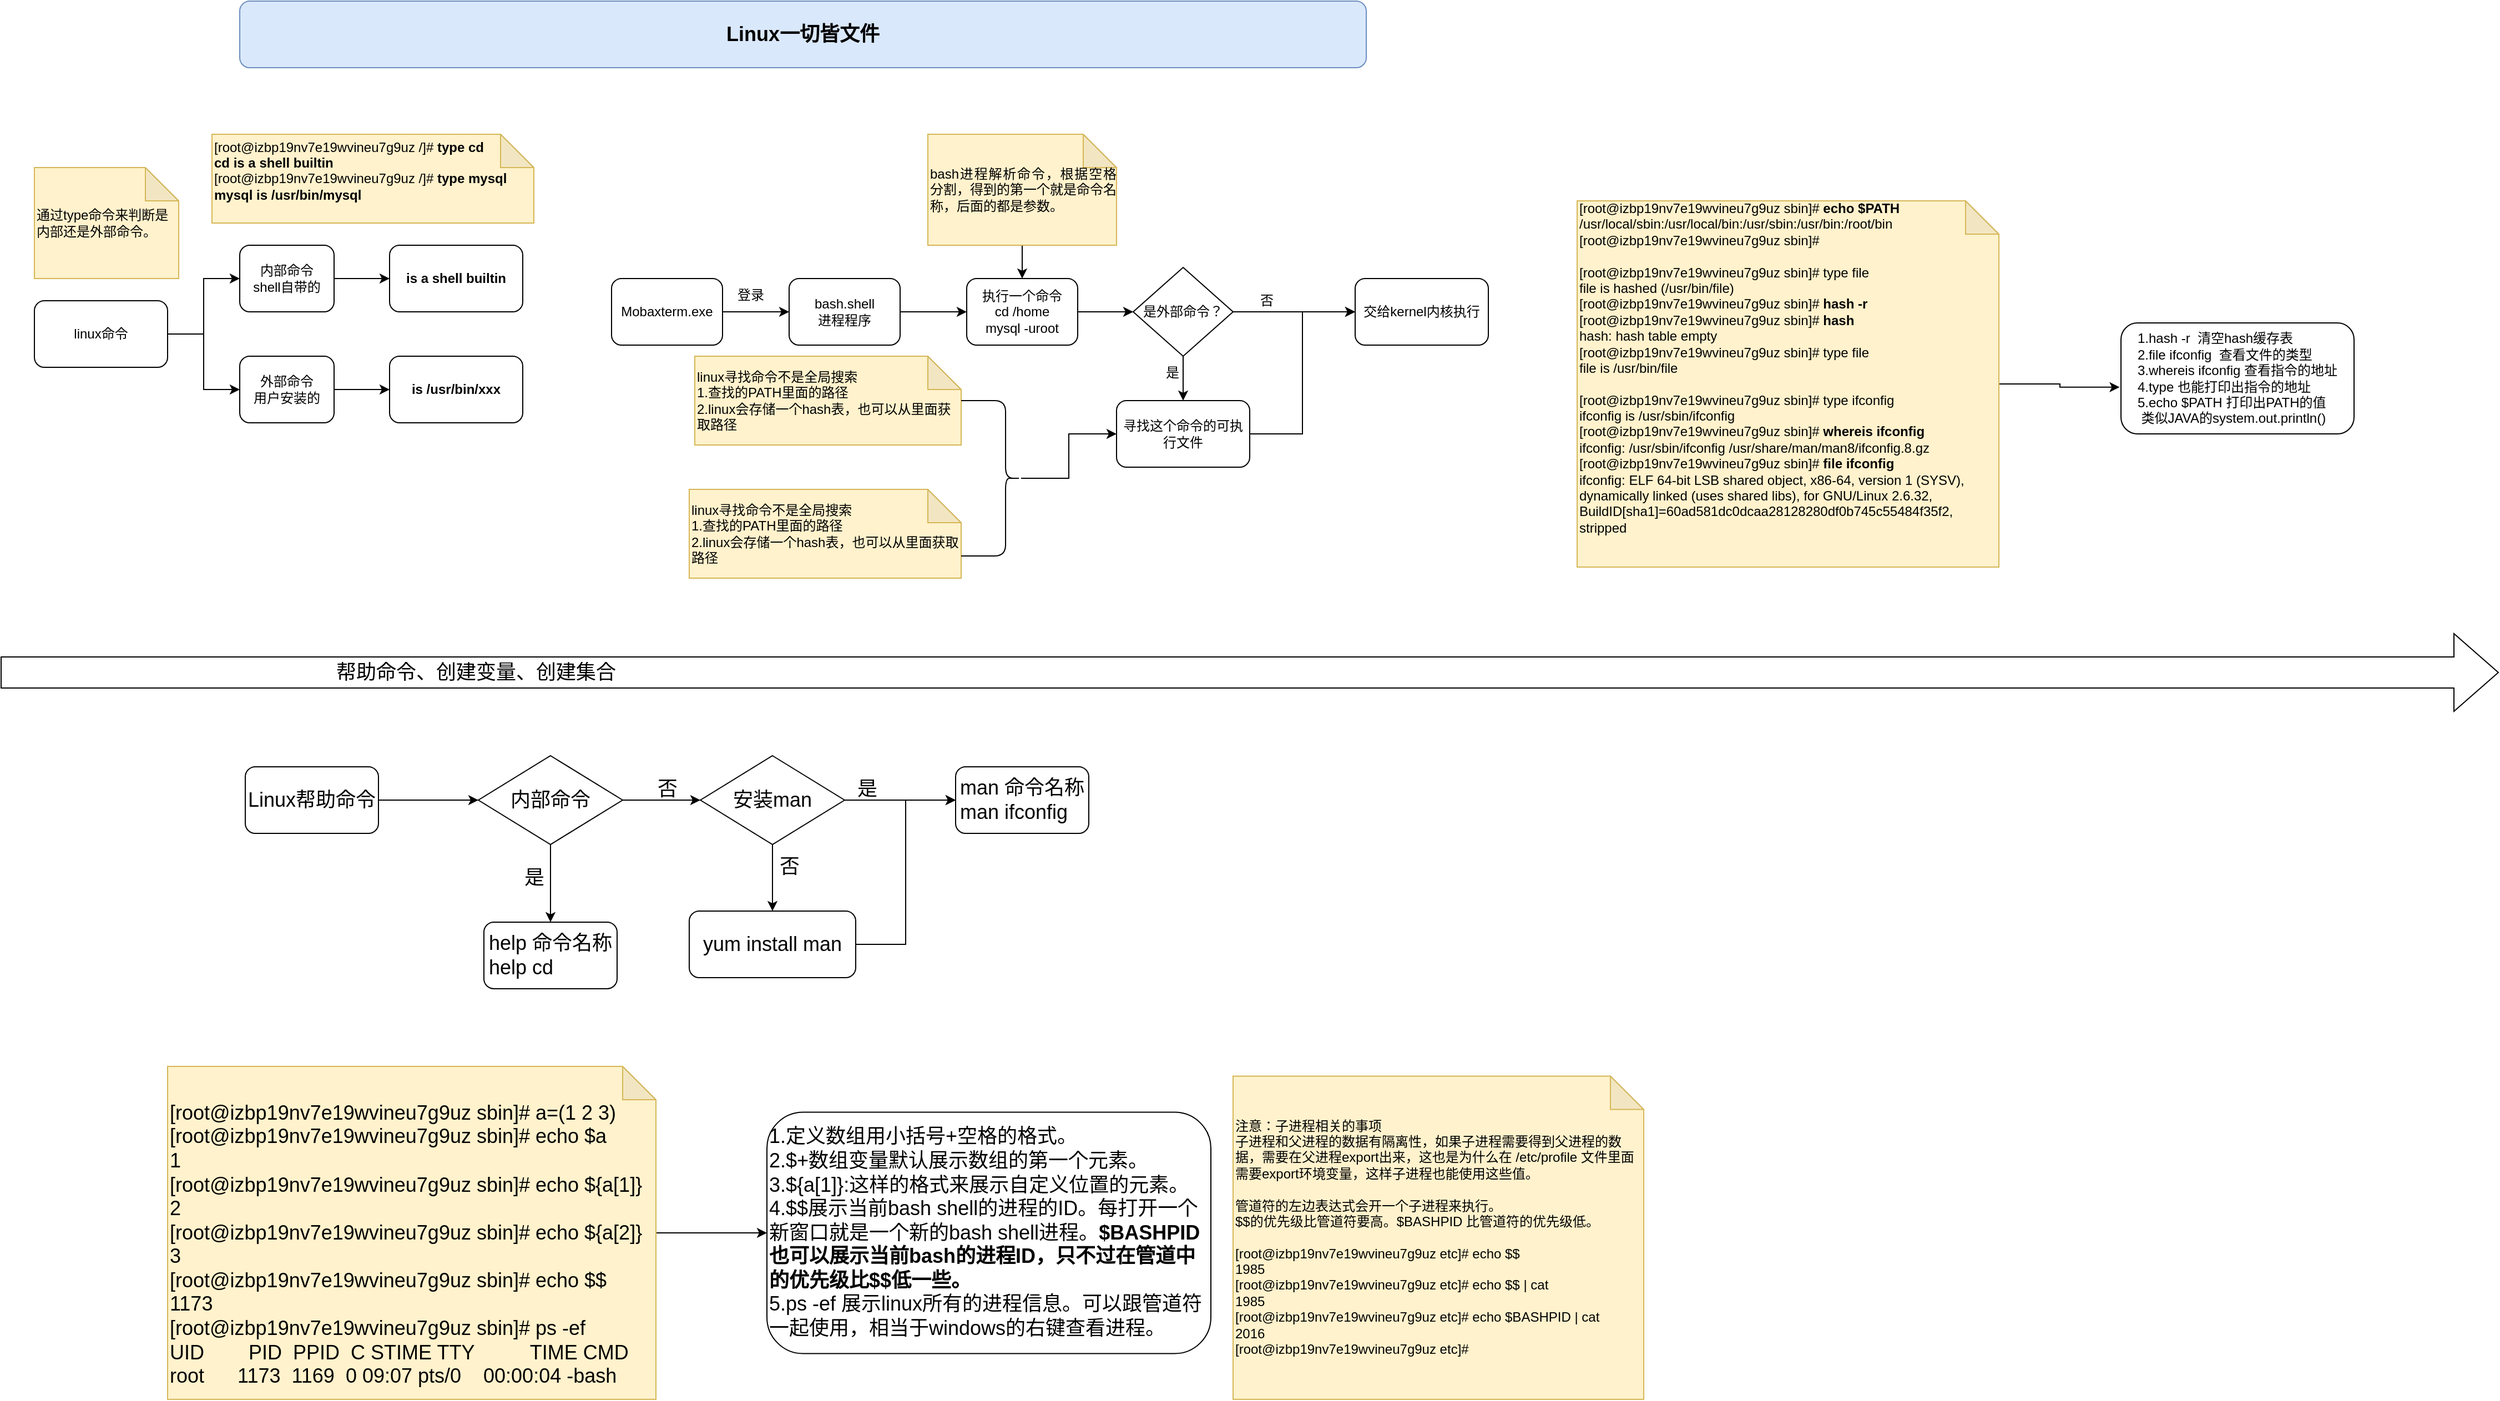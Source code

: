 <mxfile version="20.3.0" type="github">
  <diagram id="oAzEaGaUQTRbANgigkAJ" name="第 1 页">
    <mxGraphModel dx="1426" dy="1941" grid="1" gridSize="10" guides="1" tooltips="1" connect="1" arrows="1" fold="1" page="1" pageScale="1" pageWidth="827" pageHeight="1169" math="0" shadow="0">
      <root>
        <mxCell id="0" />
        <mxCell id="1" parent="0" />
        <mxCell id="oppgy_vlvS0_JxThyo8Q-2" style="edgeStyle=orthogonalEdgeStyle;rounded=0;orthogonalLoop=1;jettySize=auto;html=1;exitX=1;exitY=0.5;exitDx=0;exitDy=0;" parent="1" source="oppgy_vlvS0_JxThyo8Q-1" edge="1">
          <mxGeometry relative="1" as="geometry">
            <mxPoint x="710" y="-50" as="targetPoint" />
          </mxGeometry>
        </mxCell>
        <mxCell id="oppgy_vlvS0_JxThyo8Q-1" value="Mobaxterm.exe" style="rounded=1;whiteSpace=wrap;html=1;" parent="1" vertex="1">
          <mxGeometry x="550" y="-80" width="100" height="60" as="geometry" />
        </mxCell>
        <mxCell id="oppgy_vlvS0_JxThyo8Q-5" style="edgeStyle=orthogonalEdgeStyle;rounded=0;orthogonalLoop=1;jettySize=auto;html=1;" parent="1" source="oppgy_vlvS0_JxThyo8Q-3" edge="1">
          <mxGeometry relative="1" as="geometry">
            <mxPoint x="870" y="-50" as="targetPoint" />
          </mxGeometry>
        </mxCell>
        <mxCell id="oppgy_vlvS0_JxThyo8Q-3" value="bash.shell&lt;br&gt;进程程序" style="rounded=1;whiteSpace=wrap;html=1;" parent="1" vertex="1">
          <mxGeometry x="710" y="-80" width="100" height="60" as="geometry" />
        </mxCell>
        <mxCell id="oppgy_vlvS0_JxThyo8Q-4" value="登录" style="text;html=1;align=center;verticalAlign=middle;resizable=0;points=[];autosize=1;strokeColor=none;fillColor=none;" parent="1" vertex="1">
          <mxGeometry x="650" y="-80" width="50" height="30" as="geometry" />
        </mxCell>
        <mxCell id="oppgy_vlvS0_JxThyo8Q-26" style="edgeStyle=orthogonalEdgeStyle;rounded=0;orthogonalLoop=1;jettySize=auto;html=1;entryX=0;entryY=0.5;entryDx=0;entryDy=0;" parent="1" source="oppgy_vlvS0_JxThyo8Q-6" target="oppgy_vlvS0_JxThyo8Q-25" edge="1">
          <mxGeometry relative="1" as="geometry" />
        </mxCell>
        <mxCell id="oppgy_vlvS0_JxThyo8Q-6" value="执行一个命令&lt;br&gt;cd /home&lt;br&gt;mysql -uroot" style="rounded=1;whiteSpace=wrap;html=1;" parent="1" vertex="1">
          <mxGeometry x="870" y="-80" width="100" height="60" as="geometry" />
        </mxCell>
        <mxCell id="oppgy_vlvS0_JxThyo8Q-24" style="edgeStyle=orthogonalEdgeStyle;rounded=0;orthogonalLoop=1;jettySize=auto;html=1;" parent="1" source="oppgy_vlvS0_JxThyo8Q-10" target="oppgy_vlvS0_JxThyo8Q-6" edge="1">
          <mxGeometry relative="1" as="geometry" />
        </mxCell>
        <mxCell id="oppgy_vlvS0_JxThyo8Q-10" value="&lt;div style=&quot;text-align: justify;&quot;&gt;&lt;span style=&quot;background-color: initial;&quot;&gt;bash进程解析命令，根据空格分割，得到的第一个就是命令名称，后面的都是参数。&lt;/span&gt;&lt;/div&gt;" style="shape=note;whiteSpace=wrap;html=1;backgroundOutline=1;darkOpacity=0.05;fillColor=#fff2cc;strokeColor=#d6b656;align=left;" parent="1" vertex="1">
          <mxGeometry x="835" y="-210" width="170" height="100" as="geometry" />
        </mxCell>
        <mxCell id="oppgy_vlvS0_JxThyo8Q-16" style="edgeStyle=orthogonalEdgeStyle;rounded=0;orthogonalLoop=1;jettySize=auto;html=1;exitX=1;exitY=0.5;exitDx=0;exitDy=0;entryX=0;entryY=0.5;entryDx=0;entryDy=0;" parent="1" source="oppgy_vlvS0_JxThyo8Q-12" target="oppgy_vlvS0_JxThyo8Q-13" edge="1">
          <mxGeometry relative="1" as="geometry" />
        </mxCell>
        <mxCell id="oppgy_vlvS0_JxThyo8Q-17" style="edgeStyle=orthogonalEdgeStyle;rounded=0;orthogonalLoop=1;jettySize=auto;html=1;exitX=1;exitY=0.5;exitDx=0;exitDy=0;entryX=0;entryY=0.5;entryDx=0;entryDy=0;" parent="1" source="oppgy_vlvS0_JxThyo8Q-12" target="oppgy_vlvS0_JxThyo8Q-14" edge="1">
          <mxGeometry relative="1" as="geometry" />
        </mxCell>
        <mxCell id="oppgy_vlvS0_JxThyo8Q-12" value="linux命令" style="rounded=1;whiteSpace=wrap;html=1;" parent="1" vertex="1">
          <mxGeometry x="30" y="-60" width="120" height="60" as="geometry" />
        </mxCell>
        <mxCell id="oppgy_vlvS0_JxThyo8Q-31" style="edgeStyle=orthogonalEdgeStyle;rounded=0;orthogonalLoop=1;jettySize=auto;html=1;entryX=0;entryY=0.5;entryDx=0;entryDy=0;" parent="1" source="oppgy_vlvS0_JxThyo8Q-13" target="oppgy_vlvS0_JxThyo8Q-30" edge="1">
          <mxGeometry relative="1" as="geometry" />
        </mxCell>
        <mxCell id="oppgy_vlvS0_JxThyo8Q-13" value="内部命令&lt;br&gt;shell自带的" style="rounded=1;whiteSpace=wrap;html=1;" parent="1" vertex="1">
          <mxGeometry x="215" y="-110" width="85" height="60" as="geometry" />
        </mxCell>
        <mxCell id="oppgy_vlvS0_JxThyo8Q-33" style="edgeStyle=orthogonalEdgeStyle;rounded=0;orthogonalLoop=1;jettySize=auto;html=1;entryX=0;entryY=0.5;entryDx=0;entryDy=0;" parent="1" source="oppgy_vlvS0_JxThyo8Q-14" target="oppgy_vlvS0_JxThyo8Q-32" edge="1">
          <mxGeometry relative="1" as="geometry" />
        </mxCell>
        <mxCell id="oppgy_vlvS0_JxThyo8Q-14" value="外部命令&lt;br&gt;用户安装的" style="rounded=1;whiteSpace=wrap;html=1;" parent="1" vertex="1">
          <mxGeometry x="215" y="-10" width="85" height="60" as="geometry" />
        </mxCell>
        <mxCell id="oppgy_vlvS0_JxThyo8Q-19" value="通过type命令来判断是内部还是外部命令。" style="shape=note;whiteSpace=wrap;html=1;backgroundOutline=1;darkOpacity=0.05;fillColor=#fff2cc;strokeColor=#d6b656;align=left;" parent="1" vertex="1">
          <mxGeometry x="30" y="-180" width="130" height="100" as="geometry" />
        </mxCell>
        <mxCell id="oppgy_vlvS0_JxThyo8Q-20" value="&lt;div&gt;[root@izbp19nv7e19wvineu7g9uz /]# &lt;b&gt;type cd&lt;/b&gt;&lt;/div&gt;&lt;div&gt;&lt;b&gt;cd is a shell builtin&lt;/b&gt;&lt;/div&gt;&lt;div&gt;[root@izbp19nv7e19wvineu7g9uz /]# &lt;b&gt;type mysql&lt;/b&gt;&lt;/div&gt;&lt;div&gt;&lt;b&gt;mysql is /usr/bin/mysql&lt;/b&gt;&lt;/div&gt;&lt;div&gt;&lt;br&gt;&lt;/div&gt;" style="shape=note;whiteSpace=wrap;html=1;backgroundOutline=1;darkOpacity=0.05;fillColor=#fff2cc;strokeColor=#d6b656;align=left;" parent="1" vertex="1">
          <mxGeometry x="190" y="-210" width="290" height="80" as="geometry" />
        </mxCell>
        <mxCell id="oppgy_vlvS0_JxThyo8Q-35" style="edgeStyle=orthogonalEdgeStyle;rounded=0;orthogonalLoop=1;jettySize=auto;html=1;entryX=0;entryY=0.5;entryDx=0;entryDy=0;" parent="1" source="oppgy_vlvS0_JxThyo8Q-23" target="oppgy_vlvS0_JxThyo8Q-34" edge="1">
          <mxGeometry relative="1" as="geometry" />
        </mxCell>
        <mxCell id="oppgy_vlvS0_JxThyo8Q-23" value="寻找这个命令的可执行文件" style="rounded=1;whiteSpace=wrap;html=1;" parent="1" vertex="1">
          <mxGeometry x="1005" y="30" width="120" height="60" as="geometry" />
        </mxCell>
        <mxCell id="oppgy_vlvS0_JxThyo8Q-28" style="edgeStyle=orthogonalEdgeStyle;rounded=0;orthogonalLoop=1;jettySize=auto;html=1;" parent="1" source="oppgy_vlvS0_JxThyo8Q-25" target="oppgy_vlvS0_JxThyo8Q-23" edge="1">
          <mxGeometry relative="1" as="geometry" />
        </mxCell>
        <mxCell id="oppgy_vlvS0_JxThyo8Q-36" style="edgeStyle=orthogonalEdgeStyle;rounded=0;orthogonalLoop=1;jettySize=auto;html=1;entryX=0;entryY=0.5;entryDx=0;entryDy=0;" parent="1" source="oppgy_vlvS0_JxThyo8Q-25" target="oppgy_vlvS0_JxThyo8Q-34" edge="1">
          <mxGeometry relative="1" as="geometry" />
        </mxCell>
        <mxCell id="oppgy_vlvS0_JxThyo8Q-25" value="是外部命令？" style="rhombus;whiteSpace=wrap;html=1;" parent="1" vertex="1">
          <mxGeometry x="1020" y="-90" width="90" height="80" as="geometry" />
        </mxCell>
        <mxCell id="oppgy_vlvS0_JxThyo8Q-29" value="是" style="text;html=1;align=center;verticalAlign=middle;resizable=0;points=[];autosize=1;strokeColor=none;fillColor=none;" parent="1" vertex="1">
          <mxGeometry x="1035" y="-10" width="40" height="30" as="geometry" />
        </mxCell>
        <mxCell id="oppgy_vlvS0_JxThyo8Q-30" value="&lt;b style=&quot;text-align: left;&quot;&gt;is a shell builtin&lt;/b&gt;" style="rounded=1;whiteSpace=wrap;html=1;" parent="1" vertex="1">
          <mxGeometry x="350" y="-110" width="120" height="60" as="geometry" />
        </mxCell>
        <mxCell id="oppgy_vlvS0_JxThyo8Q-32" value="&lt;b style=&quot;text-align: left;&quot;&gt;is /usr/bin/xxx&lt;/b&gt;" style="rounded=1;whiteSpace=wrap;html=1;" parent="1" vertex="1">
          <mxGeometry x="350" y="-10" width="120" height="60" as="geometry" />
        </mxCell>
        <mxCell id="oppgy_vlvS0_JxThyo8Q-34" value="交给kernel内核执行" style="rounded=1;whiteSpace=wrap;html=1;" parent="1" vertex="1">
          <mxGeometry x="1220" y="-80" width="120" height="60" as="geometry" />
        </mxCell>
        <mxCell id="oppgy_vlvS0_JxThyo8Q-37" value="否" style="text;html=1;align=center;verticalAlign=middle;resizable=0;points=[];autosize=1;strokeColor=none;fillColor=none;" parent="1" vertex="1">
          <mxGeometry x="1120" y="-75" width="40" height="30" as="geometry" />
        </mxCell>
        <mxCell id="oppgy_vlvS0_JxThyo8Q-38" value="linux寻找命令不是全局搜索&lt;br&gt;1.查找的PATH里面的路径&lt;br&gt;&lt;div style=&quot;&quot;&gt;&lt;span style=&quot;background-color: initial;&quot;&gt;2.linux会存储一个hash表，也可以从里面获取路径&lt;/span&gt;&lt;/div&gt;" style="shape=note;whiteSpace=wrap;html=1;backgroundOutline=1;darkOpacity=0.05;fillColor=#fff2cc;strokeColor=#d6b656;align=left;" parent="1" vertex="1">
          <mxGeometry x="625" y="-10" width="240" height="80" as="geometry" />
        </mxCell>
        <mxCell id="oppgy_vlvS0_JxThyo8Q-39" value="linux寻找命令不是全局搜索&lt;br&gt;1.查找的PATH里面的路径&lt;br&gt;&lt;div style=&quot;&quot;&gt;&lt;span style=&quot;background-color: initial;&quot;&gt;2.linux会存储一个hash表，也可以从里面获取路径&lt;/span&gt;&lt;/div&gt;" style="shape=note;whiteSpace=wrap;html=1;backgroundOutline=1;darkOpacity=0.05;fillColor=#fff2cc;strokeColor=#d6b656;align=left;" parent="1" vertex="1">
          <mxGeometry x="620" y="110" width="245" height="80" as="geometry" />
        </mxCell>
        <mxCell id="oppgy_vlvS0_JxThyo8Q-46" style="edgeStyle=orthogonalEdgeStyle;rounded=0;orthogonalLoop=1;jettySize=auto;html=1;entryX=-0.006;entryY=0.579;entryDx=0;entryDy=0;entryPerimeter=0;fontSize=18;" parent="1" source="oppgy_vlvS0_JxThyo8Q-40" target="oppgy_vlvS0_JxThyo8Q-44" edge="1">
          <mxGeometry relative="1" as="geometry" />
        </mxCell>
        <mxCell id="oppgy_vlvS0_JxThyo8Q-40" value="&lt;div&gt;&lt;div&gt;[root@izbp19nv7e19wvineu7g9uz sbin]# &lt;b&gt;echo $PATH&lt;/b&gt;&lt;/div&gt;&lt;div&gt;/usr/local/sbin:/usr/local/bin:/usr/sbin:/usr/bin:/root/bin&lt;/div&gt;&lt;div&gt;[root@izbp19nv7e19wvineu7g9uz sbin]#&lt;/div&gt;&lt;/div&gt;&lt;div&gt;&lt;br&gt;&lt;/div&gt;&lt;div&gt;[root@izbp19nv7e19wvineu7g9uz sbin]# type file&lt;/div&gt;&lt;div&gt;file is hashed (/usr/bin/file)&lt;/div&gt;&lt;div&gt;[root@izbp19nv7e19wvineu7g9uz sbin]# &lt;b&gt;hash -r&lt;/b&gt;&lt;/div&gt;&lt;div&gt;[root@izbp19nv7e19wvineu7g9uz sbin]# &lt;b&gt;hash&lt;/b&gt;&lt;/div&gt;&lt;div&gt;hash: hash table empty&lt;/div&gt;&lt;div&gt;[root@izbp19nv7e19wvineu7g9uz sbin]# type file&lt;/div&gt;&lt;div&gt;file is /usr/bin/file&lt;/div&gt;&lt;div&gt;&lt;br&gt;&lt;/div&gt;&lt;div&gt;&lt;div&gt;[root@izbp19nv7e19wvineu7g9uz sbin]# type ifconfig&lt;/div&gt;&lt;div&gt;ifconfig is /usr/sbin/ifconfig&lt;/div&gt;&lt;div&gt;[root@izbp19nv7e19wvineu7g9uz sbin]# &lt;b&gt;whereis ifconfig&lt;/b&gt;&lt;/div&gt;&lt;div&gt;ifconfig: /usr/sbin/ifconfig /usr/share/man/man8/ifconfig.8.gz&lt;/div&gt;&lt;div&gt;[root@izbp19nv7e19wvineu7g9uz sbin]# &lt;b&gt;file ifconfig&lt;/b&gt;&lt;/div&gt;&lt;div&gt;ifconfig: ELF 64-bit LSB shared object, x86-64, version 1 (SYSV), dynamically linked (uses shared libs), for GNU/Linux 2.6.32, BuildID[sha1]=60ad581dc0dcaa28128280df0b745c55484f35f2, stripped&lt;/div&gt;&lt;/div&gt;&lt;div&gt;&lt;br&gt;&lt;/div&gt;&lt;div&gt;&lt;br&gt;&lt;/div&gt;" style="shape=note;whiteSpace=wrap;html=1;backgroundOutline=1;darkOpacity=0.05;fillColor=#fff2cc;strokeColor=#d6b656;align=left;" parent="1" vertex="1">
          <mxGeometry x="1420" y="-150" width="380" height="330" as="geometry" />
        </mxCell>
        <mxCell id="oppgy_vlvS0_JxThyo8Q-42" style="edgeStyle=orthogonalEdgeStyle;rounded=0;orthogonalLoop=1;jettySize=auto;html=1;" parent="1" source="oppgy_vlvS0_JxThyo8Q-41" target="oppgy_vlvS0_JxThyo8Q-23" edge="1">
          <mxGeometry relative="1" as="geometry">
            <Array as="points">
              <mxPoint x="962" y="100" />
              <mxPoint x="962" y="60" />
            </Array>
          </mxGeometry>
        </mxCell>
        <mxCell id="oppgy_vlvS0_JxThyo8Q-41" value="" style="shape=curlyBracket;whiteSpace=wrap;html=1;rounded=1;flipH=1;labelPosition=right;verticalLabelPosition=middle;align=left;verticalAlign=middle;size=0.259;" parent="1" vertex="1">
          <mxGeometry x="865" y="30" width="54" height="140" as="geometry" />
        </mxCell>
        <mxCell id="oppgy_vlvS0_JxThyo8Q-44" value="&lt;div style=&quot;text-align: left;&quot;&gt;&lt;span style=&quot;background-color: initial;&quot;&gt;1.hash -r&amp;nbsp; 清空hash缓存表&lt;/span&gt;&lt;/div&gt;&lt;div style=&quot;text-align: left;&quot;&gt;&lt;span style=&quot;background-color: initial;&quot;&gt;2.file ifconfig&amp;nbsp; 查看文件的类型&lt;/span&gt;&lt;/div&gt;&lt;div style=&quot;text-align: left;&quot;&gt;&lt;span style=&quot;background-color: initial;&quot;&gt;3.whereis ifconfig 查看指令的地址&lt;/span&gt;&lt;/div&gt;&lt;div style=&quot;text-align: left;&quot;&gt;&lt;span style=&quot;background-color: initial;&quot;&gt;4.type 也能打印出指令的地址&lt;/span&gt;&lt;/div&gt;&lt;div style=&quot;text-align: left;&quot;&gt;&lt;span style=&quot;background-color: initial;&quot;&gt;5.echo $PATH 打印出PATH的值&lt;/span&gt;&lt;/div&gt;&lt;div style=&quot;text-align: left;&quot;&gt;&lt;span style=&quot;background-color: initial;&quot;&gt;&amp;nbsp;类似JAVA的system.out.println()&lt;/span&gt;&lt;/div&gt;" style="rounded=1;whiteSpace=wrap;html=1;" parent="1" vertex="1">
          <mxGeometry x="1910" y="-40" width="210" height="100" as="geometry" />
        </mxCell>
        <mxCell id="oppgy_vlvS0_JxThyo8Q-45" value="&lt;font style=&quot;font-size: 18px;&quot;&gt;&lt;b&gt;Linux一切皆文件&lt;/b&gt;&lt;/font&gt;" style="rounded=1;whiteSpace=wrap;html=1;fillColor=#dae8fc;strokeColor=#6c8ebf;" parent="1" vertex="1">
          <mxGeometry x="215" y="-330" width="1015" height="60" as="geometry" />
        </mxCell>
        <mxCell id="oppgy_vlvS0_JxThyo8Q-48" value="&amp;nbsp; &amp;nbsp; &amp;nbsp; &amp;nbsp; &amp;nbsp; &amp;nbsp; &amp;nbsp; &amp;nbsp; &amp;nbsp; &amp;nbsp; &amp;nbsp; &amp;nbsp; &amp;nbsp; &amp;nbsp; &amp;nbsp; &amp;nbsp; &amp;nbsp; &amp;nbsp; &amp;nbsp; &amp;nbsp; &amp;nbsp; &amp;nbsp; &amp;nbsp; &amp;nbsp; &amp;nbsp; &amp;nbsp; &amp;nbsp; &amp;nbsp; &amp;nbsp; &amp;nbsp; 帮助命令、创建变量、创建集合" style="html=1;shadow=0;dashed=0;align=left;verticalAlign=middle;shape=mxgraph.arrows2.arrow;dy=0.6;dx=40;notch=0;fontSize=18;" parent="1" vertex="1">
          <mxGeometry y="240" width="2250" height="70" as="geometry" />
        </mxCell>
        <mxCell id="oppgy_vlvS0_JxThyo8Q-53" style="edgeStyle=orthogonalEdgeStyle;rounded=0;orthogonalLoop=1;jettySize=auto;html=1;entryX=0;entryY=0.5;entryDx=0;entryDy=0;fontSize=18;" parent="1" source="oppgy_vlvS0_JxThyo8Q-49" target="oppgy_vlvS0_JxThyo8Q-51" edge="1">
          <mxGeometry relative="1" as="geometry" />
        </mxCell>
        <mxCell id="oppgy_vlvS0_JxThyo8Q-49" value="Linux帮助命令" style="rounded=1;whiteSpace=wrap;html=1;fontSize=18;" parent="1" vertex="1">
          <mxGeometry x="220" y="360" width="120" height="60" as="geometry" />
        </mxCell>
        <mxCell id="oppgy_vlvS0_JxThyo8Q-55" style="edgeStyle=orthogonalEdgeStyle;rounded=0;orthogonalLoop=1;jettySize=auto;html=1;entryX=0.5;entryY=0;entryDx=0;entryDy=0;fontSize=18;" parent="1" source="oppgy_vlvS0_JxThyo8Q-51" target="oppgy_vlvS0_JxThyo8Q-54" edge="1">
          <mxGeometry relative="1" as="geometry" />
        </mxCell>
        <mxCell id="oppgy_vlvS0_JxThyo8Q-61" style="edgeStyle=orthogonalEdgeStyle;rounded=0;orthogonalLoop=1;jettySize=auto;html=1;entryX=0;entryY=0.5;entryDx=0;entryDy=0;fontSize=18;" parent="1" source="oppgy_vlvS0_JxThyo8Q-51" target="oppgy_vlvS0_JxThyo8Q-60" edge="1">
          <mxGeometry relative="1" as="geometry" />
        </mxCell>
        <mxCell id="oppgy_vlvS0_JxThyo8Q-51" value="内部命令" style="rhombus;whiteSpace=wrap;html=1;fontSize=18;" parent="1" vertex="1">
          <mxGeometry x="430" y="350" width="130" height="80" as="geometry" />
        </mxCell>
        <mxCell id="oppgy_vlvS0_JxThyo8Q-54" value="help 命令名称&lt;br&gt;&lt;div style=&quot;text-align: left;&quot;&gt;&lt;span style=&quot;background-color: initial;&quot;&gt;help cd&lt;/span&gt;&lt;/div&gt;" style="rounded=1;whiteSpace=wrap;html=1;fontSize=18;" parent="1" vertex="1">
          <mxGeometry x="435" y="500" width="120" height="60" as="geometry" />
        </mxCell>
        <mxCell id="oppgy_vlvS0_JxThyo8Q-56" value="是" style="text;html=1;align=center;verticalAlign=middle;resizable=0;points=[];autosize=1;strokeColor=none;fillColor=none;fontSize=18;" parent="1" vertex="1">
          <mxGeometry x="460" y="440" width="40" height="40" as="geometry" />
        </mxCell>
        <mxCell id="oppgy_vlvS0_JxThyo8Q-57" value="man 命令名称&lt;br&gt;&lt;div style=&quot;text-align: left;&quot;&gt;&lt;span style=&quot;background-color: initial;&quot;&gt;man ifconfig&lt;/span&gt;&lt;/div&gt;" style="rounded=1;whiteSpace=wrap;html=1;fontSize=18;" parent="1" vertex="1">
          <mxGeometry x="860" y="360" width="120" height="60" as="geometry" />
        </mxCell>
        <mxCell id="oppgy_vlvS0_JxThyo8Q-59" value="否" style="text;html=1;align=center;verticalAlign=middle;resizable=0;points=[];autosize=1;strokeColor=none;fillColor=none;fontSize=18;" parent="1" vertex="1">
          <mxGeometry x="580" y="360" width="40" height="40" as="geometry" />
        </mxCell>
        <mxCell id="oppgy_vlvS0_JxThyo8Q-62" style="edgeStyle=orthogonalEdgeStyle;rounded=0;orthogonalLoop=1;jettySize=auto;html=1;entryX=0;entryY=0.5;entryDx=0;entryDy=0;fontSize=18;" parent="1" source="oppgy_vlvS0_JxThyo8Q-60" target="oppgy_vlvS0_JxThyo8Q-57" edge="1">
          <mxGeometry relative="1" as="geometry" />
        </mxCell>
        <mxCell id="oppgy_vlvS0_JxThyo8Q-64" style="edgeStyle=orthogonalEdgeStyle;rounded=0;orthogonalLoop=1;jettySize=auto;html=1;fontSize=18;" parent="1" source="oppgy_vlvS0_JxThyo8Q-60" target="oppgy_vlvS0_JxThyo8Q-63" edge="1">
          <mxGeometry relative="1" as="geometry" />
        </mxCell>
        <mxCell id="oppgy_vlvS0_JxThyo8Q-60" value="安装man" style="rhombus;whiteSpace=wrap;html=1;fontSize=18;" parent="1" vertex="1">
          <mxGeometry x="630" y="350" width="130" height="80" as="geometry" />
        </mxCell>
        <mxCell id="oppgy_vlvS0_JxThyo8Q-65" style="edgeStyle=orthogonalEdgeStyle;rounded=0;orthogonalLoop=1;jettySize=auto;html=1;entryX=0;entryY=0.5;entryDx=0;entryDy=0;fontSize=18;" parent="1" source="oppgy_vlvS0_JxThyo8Q-63" target="oppgy_vlvS0_JxThyo8Q-57" edge="1">
          <mxGeometry relative="1" as="geometry" />
        </mxCell>
        <mxCell id="oppgy_vlvS0_JxThyo8Q-63" value="yum install man" style="rounded=1;whiteSpace=wrap;html=1;fontSize=18;" parent="1" vertex="1">
          <mxGeometry x="620" y="490" width="150" height="60" as="geometry" />
        </mxCell>
        <mxCell id="oppgy_vlvS0_JxThyo8Q-66" value="是" style="text;html=1;align=center;verticalAlign=middle;resizable=0;points=[];autosize=1;strokeColor=none;fillColor=none;fontSize=18;" parent="1" vertex="1">
          <mxGeometry x="760" y="360" width="40" height="40" as="geometry" />
        </mxCell>
        <mxCell id="oppgy_vlvS0_JxThyo8Q-67" value="否" style="text;html=1;align=center;verticalAlign=middle;resizable=0;points=[];autosize=1;strokeColor=none;fillColor=none;fontSize=18;" parent="1" vertex="1">
          <mxGeometry x="690" y="430" width="40" height="40" as="geometry" />
        </mxCell>
        <mxCell id="oppgy_vlvS0_JxThyo8Q-70" style="edgeStyle=orthogonalEdgeStyle;rounded=0;orthogonalLoop=1;jettySize=auto;html=1;fontSize=14;" parent="1" source="oppgy_vlvS0_JxThyo8Q-68" target="oppgy_vlvS0_JxThyo8Q-69" edge="1">
          <mxGeometry relative="1" as="geometry" />
        </mxCell>
        <mxCell id="oppgy_vlvS0_JxThyo8Q-68" value="&lt;div&gt;&lt;br&gt;&lt;/div&gt;&lt;div&gt;[root@izbp19nv7e19wvineu7g9uz sbin]# a=(1 2 3)&lt;/div&gt;&lt;div&gt;[root@izbp19nv7e19wvineu7g9uz sbin]# echo $a&lt;/div&gt;&lt;div&gt;1&lt;/div&gt;&lt;div&gt;[root@izbp19nv7e19wvineu7g9uz sbin]# echo ${a[1]}&lt;/div&gt;&lt;div&gt;2&lt;/div&gt;&lt;div&gt;[root@izbp19nv7e19wvineu7g9uz sbin]# echo ${a[2]}&lt;/div&gt;&lt;div&gt;3&lt;/div&gt;&lt;div&gt;[root@izbp19nv7e19wvineu7g9uz sbin]# echo $$&lt;/div&gt;&lt;div&gt;1173&lt;/div&gt;&lt;div&gt;[root@izbp19nv7e19wvineu7g9uz sbin]# ps -ef&lt;/div&gt;&lt;div&gt;&lt;div&gt;UID&amp;nbsp; &amp;nbsp; &amp;nbsp; &amp;nbsp; PID&amp;nbsp; PPID&amp;nbsp; C STIME TTY&amp;nbsp; &amp;nbsp; &amp;nbsp; &amp;nbsp; &amp;nbsp; TIME CMD&lt;/div&gt;&lt;/div&gt;&lt;div&gt;&lt;div&gt;root&amp;nbsp; &amp;nbsp; &amp;nbsp; 1173&amp;nbsp; 1169&amp;nbsp; 0 09:07 pts/0&amp;nbsp; &amp;nbsp; 00:00:04 -bash&lt;/div&gt;&lt;/div&gt;" style="shape=note;whiteSpace=wrap;html=1;backgroundOutline=1;darkOpacity=0.05;fontSize=18;align=left;fillColor=#fff2cc;strokeColor=#d6b656;" parent="1" vertex="1">
          <mxGeometry x="150" y="630" width="440" height="300" as="geometry" />
        </mxCell>
        <mxCell id="oppgy_vlvS0_JxThyo8Q-69" value="&lt;font style=&quot;&quot;&gt;&lt;font style=&quot;font-size: 18px;&quot;&gt;1.定义数组用小括号+空格的格式。&lt;br&gt;2.$+数组变量默认展示数组的第一个元素。&lt;br&gt;3.${a[1]}:这样的格式来展示自定义位置的元素。&lt;br&gt;4.$$展示当前bash shell的进程的ID。每打开一个新窗口就是一个新的bash shell进程。&lt;b&gt;$BASHPID也可以展示当前bash的进程ID，只不过在管道中的优先级比$$低一些。&lt;/b&gt;&lt;br&gt;5.ps -ef 展示linux所有的进程信息。可以跟管道符一起使用，相当于windows的右键查看进程。&lt;/font&gt;&lt;br&gt;&lt;/font&gt;" style="rounded=1;whiteSpace=wrap;html=1;fontSize=18;align=left;" parent="1" vertex="1">
          <mxGeometry x="690" y="671.25" width="400" height="217.5" as="geometry" />
        </mxCell>
        <mxCell id="ffRmx-ME7ue0RxgqSJRE-3" value="注意：子进程相关的事项&lt;br&gt;子进程和父进程的数据有隔离性，如果子进程需要得到父进程的数据，需要在父进程export出来，这也是为什么在 /etc/profile 文件里面需要export环境变量，这样子进程也能使用这些值。&lt;br&gt;&lt;br&gt;管道符的左边表达式会开一个子进程来执行。&lt;br&gt;$$的优先级比管道符要高。$BASHPID 比管道符的优先级低。&lt;br&gt;&lt;br&gt;&lt;div&gt;[root@izbp19nv7e19wvineu7g9uz etc]# echo $$&lt;/div&gt;&lt;div&gt;1985&lt;/div&gt;&lt;div&gt;[root@izbp19nv7e19wvineu7g9uz etc]# echo $$ | cat&lt;/div&gt;&lt;div&gt;1985&lt;/div&gt;&lt;div&gt;[root@izbp19nv7e19wvineu7g9uz etc]# echo $BASHPID | cat&lt;/div&gt;&lt;div&gt;2016&lt;/div&gt;&lt;div&gt;[root@izbp19nv7e19wvineu7g9uz etc]#&amp;nbsp;&lt;/div&gt;" style="shape=note;whiteSpace=wrap;html=1;backgroundOutline=1;darkOpacity=0.05;fillColor=#fff2cc;strokeColor=#d6b656;align=left;" vertex="1" parent="1">
          <mxGeometry x="1110" y="638.75" width="370" height="291.25" as="geometry" />
        </mxCell>
      </root>
    </mxGraphModel>
  </diagram>
</mxfile>
